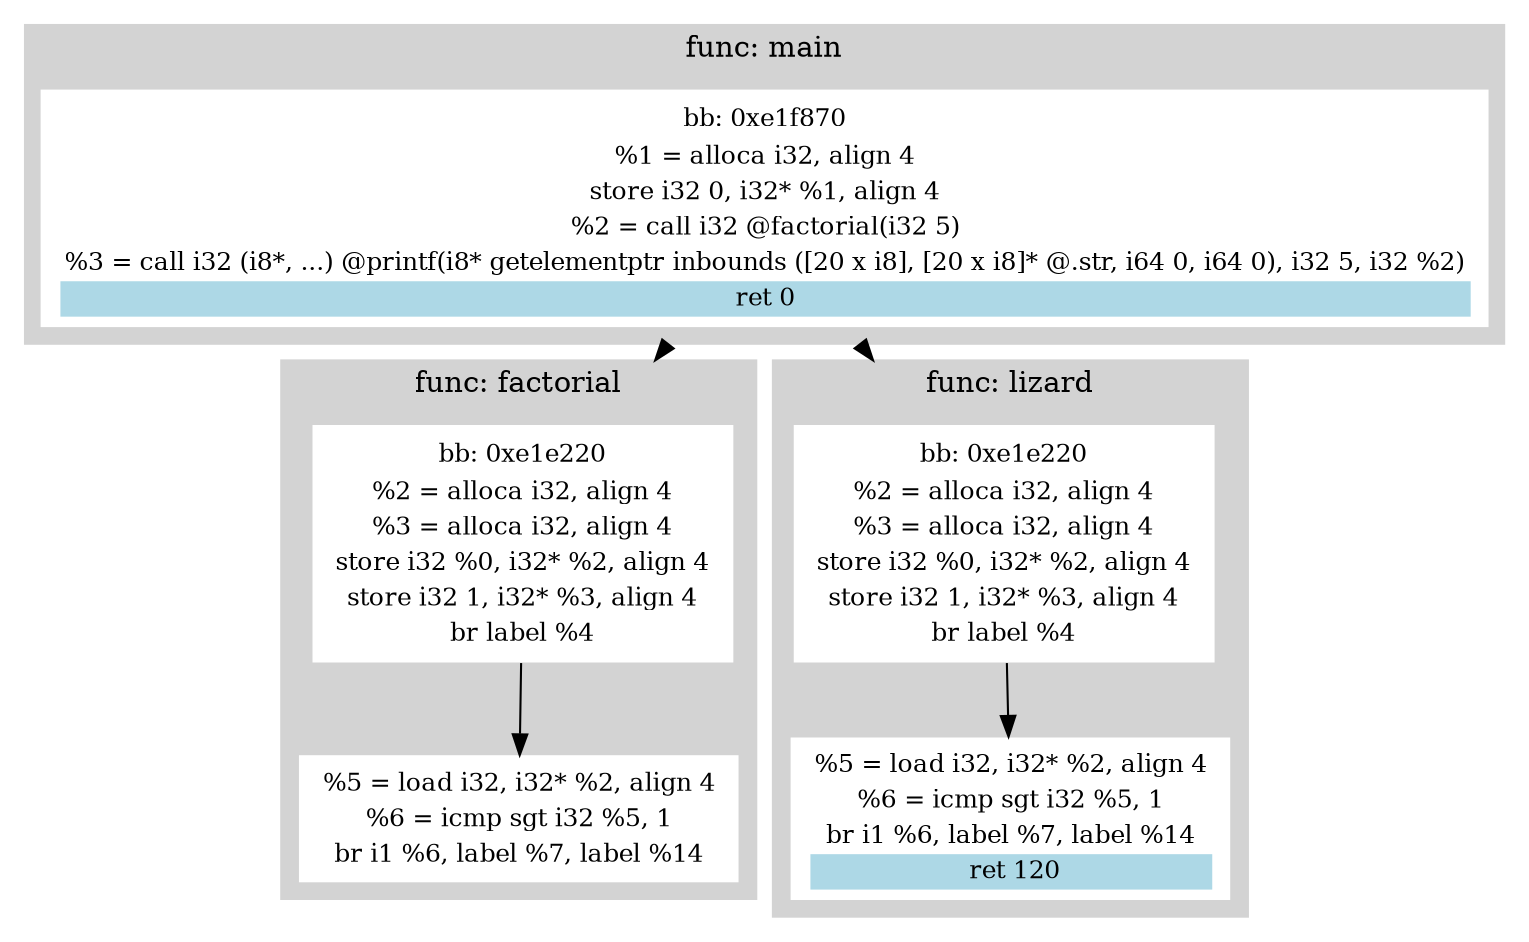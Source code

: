 digraph {
    compound=true;

    node [shape=plaintext, fontsize=12];
    
    // Узел с текстом

    subgraph cluster_0 {
        
        rankdir=TB; // vertical nodes

		style=filled;
		color=lightgrey;
		node [style=filled,color=white];

        label = "func: factorial";

		node0 [label=<
            <TABLE BORDER="1" CELLBORDER="0" CELLSPACING="0">
                <TR><TD BORDER="1" SIDES="TB">bb: 0xe1e220</TD></TR>
                <TR><TD>%2 = alloca i32, align 4</TD></TR>
                <TR><TD>%3 = alloca i32, align 4</TD></TR>
                <TR><TD>store i32 %0, i32* %2, align 4</TD></TR>
                <TR><TD>store i32 1, i32* %3, align 4</TD></TR>
                <TR><TD>br label %4</TD></TR>
            </TABLE>
        >]; 

        node1 [label=<
            <TABLE BORDER="1" CELLBORDER="0" CELLSPACING="0">
                <TR><TD>%5 = load i32, i32* %2, align 4</TD></TR>
                <TR><TD>%6 = icmp sgt i32 %5, 1</TD></TR>
                <TR><TD>br i1 %6, label %7, label %14</TD></TR>
            </TABLE>
        >];

        node0 -> node1;
	}

    subgraph cluster_1 {
        
        rankdir=TB; // vertical nodes

		style=filled;
		color=lightgrey;
		node [style=filled,color=white];

        label = "func: main";

		node2 [label=<
            <TABLE BORDER="1" CELLBORDER="0" CELLSPACING="0">
                <TR><TD BORDER="1" SIDES="TB">bb: 0xe1f870</TD></TR>
                <TR><TD>%1 = alloca i32, align 4</TD></TR>
                <TR><TD>store i32 0, i32* %1, align 4</TD></TR>
                <TR><TD>%2 = call i32 @factorial(i32 5)</TD></TR>
                <TR><TD>%3 = call i32 (i8*, ...) @printf(i8* getelementptr inbounds ([20 x i8], [20 x i8]* @.str, i64 0, i64 0), i32 5, i32 %2)</TD></TR>
                <TR><TD BGCOLOR="lightblue">ret 0</TD></TR>
            </TABLE>
        >];
	}

    subgraph cluster_2 {
		style=filled;
		color=lightgrey;

        rankdir=TB; // vertical nodes
        {rank=same;}

		node [style=filled,color=white];

        label = "func: lizard";

		node3 [label=<
            <TABLE BORDER="1" CELLBORDER="0" CELLSPACING="0">
                <TR><TD BORDER="1" SIDES="TB">bb: 0xe1e220</TD></TR>
                <TR><TD>%2 = alloca i32, align 4</TD></TR>
                <TR><TD>%3 = alloca i32, align 4</TD></TR>
                <TR><TD>store i32 %0, i32* %2, align 4</TD></TR>
                <TR><TD>store i32 1, i32* %3, align 4</TD></TR>
                <TR><TD>br label %4</TD></TR>
            </TABLE>
        >]; 

        node4 [label=<
            <TABLE BORDER="1" CELLBORDER="0" CELLSPACING="0">
                <TR><TD>%5 = load i32, i32* %2, align 4</TD></TR>
                <TR><TD>%6 = icmp sgt i32 %5, 1</TD></TR>
                <TR><TD>br i1 %6, label %7, label %14</TD></TR>
                <TR><TD BGCOLOR="lightblue"> ret 120</TD></TR>
            </TABLE>
        >];

        node3 -> node4;
	}

    node2 -> node0 [ltail=cluster_1, lhead=cluster_0];

    node2 -> node3 [ltail=cluster_1, lhead=cluster_2];
    

    

}